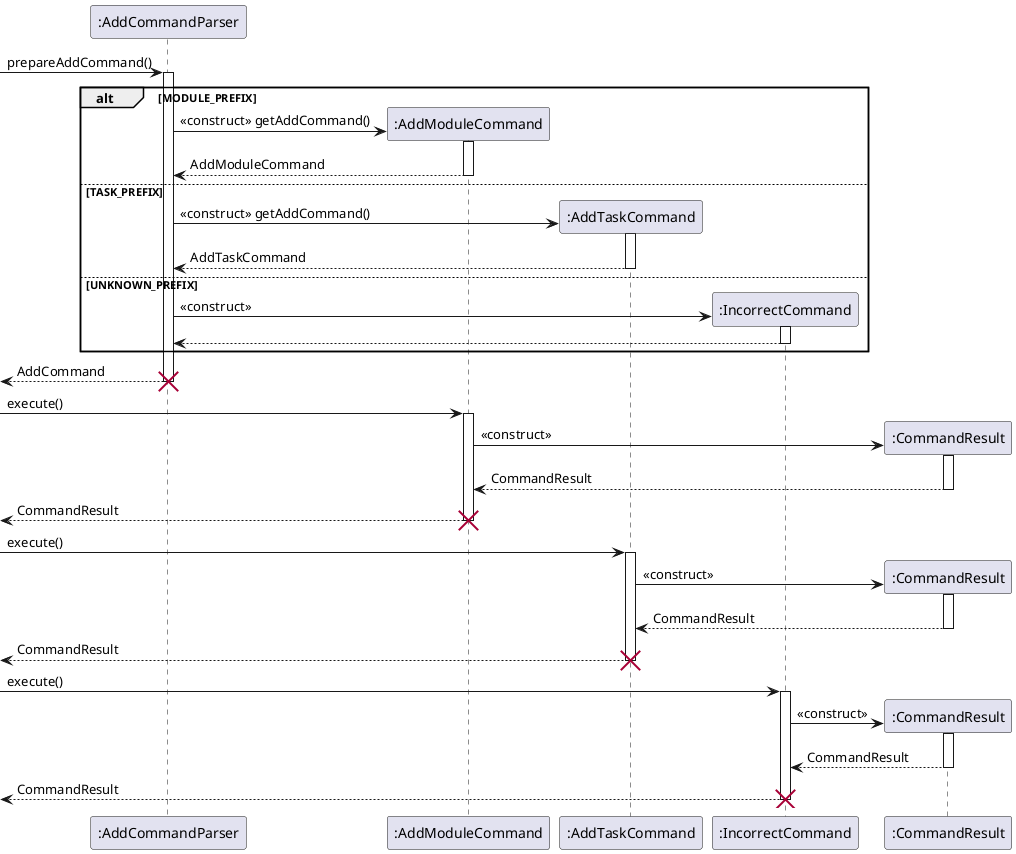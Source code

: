 @startuml
-> ":AddCommandParser": prepareAddCommand()
activate ":AddCommandParser"
alt MODULE_PREFIX
    create ":AddModuleCommand"
    ":AddCommandParser" -> ":AddModuleCommand": <<construct>> getAddCommand()
    activate ":AddModuleCommand"
    ":AddCommandParser" <-- ":AddModuleCommand": AddModuleCommand
    deactivate ":AddModuleCommand"
else TASK_PREFIX
    create ":AddTaskCommand"
    ":AddCommandParser" -> ":AddTaskCommand": <<construct>> getAddCommand()
    activate ":AddTaskCommand"
    ":AddCommandParser" <-- ":AddTaskCommand": AddTaskCommand
    deactivate ":AddTaskCommand"
else UNKNOWN_PREFIX
    create ":IncorrectCommand"
    ":AddCommandParser" -> ":IncorrectCommand": <<construct>>
    activate ":IncorrectCommand"
    ":AddCommandParser" <-- ":IncorrectCommand"
    deactivate ":IncorrectCommand"
end
<-- ":AddCommandParser": AddCommand
destroy ":AddCommandParser"

-> ":AddModuleCommand": execute()
activate ":AddModuleCommand"
create ":CommandResult"
":AddModuleCommand" -> ":CommandResult": <<construct>>
activate ":CommandResult"
":AddModuleCommand" <-- ":CommandResult": CommandResult
deactivate ":CommandResult"
<-- ":AddModuleCommand": CommandResult
deactivate ":AddModuleCommand"
destroy ":AddModuleCommand"

-> ":AddTaskCommand": execute()
activate ":AddTaskCommand"
create ":CommandResult"
":AddTaskCommand" -> ":CommandResult": <<construct>>
activate ":CommandResult"
":AddTaskCommand" <-- ":CommandResult": CommandResult
deactivate ":CommandResult"
<-- ":AddTaskCommand": CommandResult
deactivate ":AddTaskCommand"
destroy ":AddTaskCommand"

-> ":IncorrectCommand": execute()
activate ":IncorrectCommand"
create ":CommandResult"
":IncorrectCommand" -> ":CommandResult": <<construct>>
activate ":CommandResult"
":IncorrectCommand" <-- ":CommandResult": CommandResult
deactivate ":CommandResult"
<-- ":IncorrectCommand": CommandResult
deactivate ":IncorrectCommand"
destroy ":IncorrectCommand"

@enduml
